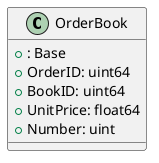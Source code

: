 @startuml
'https://plantuml.com/class-diagram
class OrderBook {
+: Base
+OrderID: uint64
+BookID: uint64
+UnitPrice: float64
+Number: uint

}
@enduml